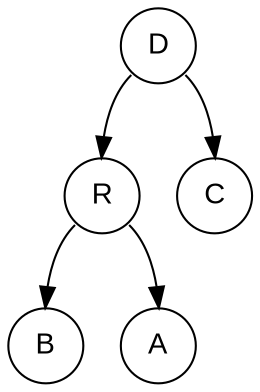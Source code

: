 digraph POT_test {
node [fontname="Arial", shape="circle", width=0.5];
68 [label = "D"]
68:sw -> 82
68:se -> 67
82 [label = "R"]
82:sw -> 66
82:se -> 65
66 [label = "B"]
65 [label = "A"]
67 [label = "C"]
}
